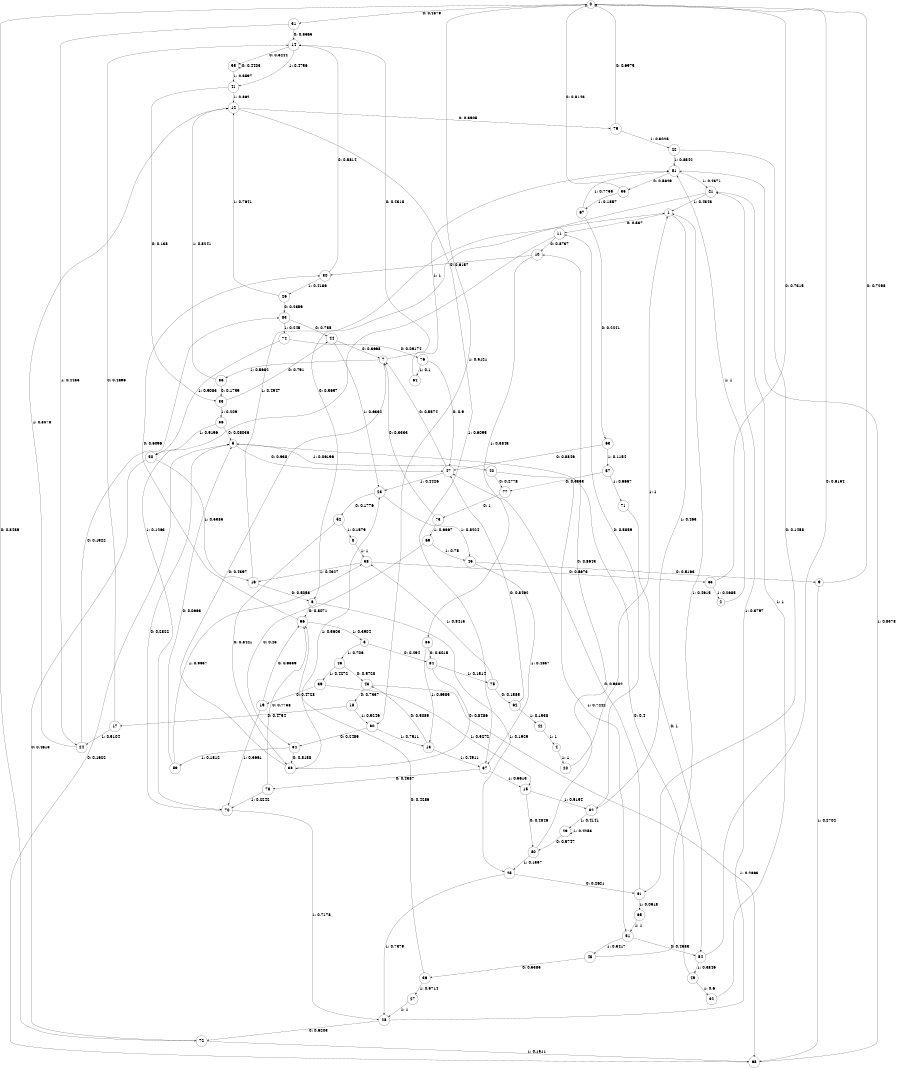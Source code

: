 digraph "ch24faceL10" {
size = "6,8.5";
ratio = "fill";
node [shape = circle];
node [fontsize = 24];
edge [fontsize = 24];
0 -> 31 [label = "0: 0.4879   "];
0 -> 60 [label = "1: 0.5121   "];
1 -> 11 [label = "0: 0.537    "];
1 -> 82 [label = "1: 0.463    "];
2 -> 81 [label = "1: 1        "];
3 -> 84 [label = "0: 0.294    "];
3 -> 46 [label = "1: 0.706    "];
4 -> 20 [label = "1: 1        "];
5 -> 47 [label = "0: 0.938    "];
5 -> 40 [label = "1: 0.06196  "];
6 -> 66 [label = "0: 0.8071   "];
6 -> 25 [label = "1: 0.1929   "];
7 -> 14 [label = "0: 0.4318   "];
7 -> 86 [label = "1: 0.5682   "];
8 -> 58 [label = "1: 1        "];
9 -> 0 [label = "0: 0.7298   "];
9 -> 68 [label = "1: 0.2702   "];
10 -> 30 [label = "0: 0.6157   "];
10 -> 85 [label = "1: 0.3843   "];
11 -> 10 [label = "0: 0.8737   "];
11 -> 70 [label = "1: 0.1263   "];
12 -> 79 [label = "0: 0.3905   "];
12 -> 37 [label = "1: 0.6095   "];
13 -> 43 [label = "0: 0.5089   "];
13 -> 37 [label = "1: 0.4911   "];
14 -> 55 [label = "0: 0.5244   "];
14 -> 41 [label = "1: 0.4756   "];
15 -> 80 [label = "0: 0.4846   "];
15 -> 82 [label = "1: 0.5154   "];
16 -> 6 [label = "0: 0.5053   "];
16 -> 1 [label = "1: 0.4947   "];
17 -> 14 [label = "0: 0.4896   "];
17 -> 24 [label = "1: 0.5104   "];
18 -> 17 [label = "0: 0.4754   "];
18 -> 60 [label = "1: 0.5246   "];
19 -> 66 [label = "0: 0.6339   "];
19 -> 70 [label = "1: 0.3661   "];
20 -> 1 [label = "1: 1        "];
21 -> 6 [label = "0: 0.5657   "];
21 -> 1 [label = "1: 0.4343   "];
22 -> 61 [label = "0: 0.1458   "];
22 -> 81 [label = "1: 0.8542   "];
23 -> 52 [label = "0: 0.1776   "];
23 -> 45 [label = "1: 0.8224   "];
24 -> 83 [label = "0: 0.1922   "];
24 -> 12 [label = "1: 0.8078   "];
25 -> 61 [label = "0: 0.2621   "];
25 -> 28 [label = "1: 0.7379   "];
26 -> 83 [label = "0: 0.2359   "];
26 -> 12 [label = "1: 0.7641   "];
27 -> 28 [label = "1: 1        "];
28 -> 72 [label = "0: 0.6203   "];
28 -> 21 [label = "1: 0.3797   "];
29 -> 80 [label = "0: 0.5747   "];
29 -> 29 [label = "1: 0.4253   "];
30 -> 14 [label = "0: 0.5814   "];
30 -> 26 [label = "1: 0.4186   "];
31 -> 14 [label = "0: 0.5565   "];
31 -> 24 [label = "1: 0.4435   "];
32 -> 21 [label = "1: 1        "];
33 -> 44 [label = "0: 0.791    "];
33 -> 56 [label = "1: 0.209    "];
34 -> 38 [label = "0: 0.8188   "];
34 -> 59 [label = "1: 0.1812   "];
35 -> 0 [label = "0: 0.8143   "];
35 -> 67 [label = "1: 0.1857   "];
36 -> 66 [label = "0: 0.4286   "];
36 -> 27 [label = "1: 0.5714   "];
37 -> 78 [label = "0: 0.4387   "];
37 -> 15 [label = "1: 0.5613   "];
38 -> 7 [label = "0: 0.4397   "];
38 -> 23 [label = "1: 0.5603   "];
39 -> 19 [label = "0: 0.4728   "];
39 -> 15 [label = "1: 0.5272   "];
40 -> 77 [label = "0: 0.2778   "];
40 -> 51 [label = "1: 0.7222   "];
41 -> 33 [label = "0: 0.138    "];
41 -> 12 [label = "1: 0.862    "];
42 -> 4 [label = "1: 1        "];
43 -> 18 [label = "0: 0.7337   "];
43 -> 68 [label = "1: 0.2663   "];
44 -> 7 [label = "0: 0.3668   "];
44 -> 23 [label = "1: 0.6332   "];
45 -> 9 [label = "0: 0.5163   "];
45 -> 37 [label = "1: 0.4837   "];
46 -> 43 [label = "0: 0.5728   "];
46 -> 39 [label = "1: 0.4272   "];
47 -> 7 [label = "0: 0.5574   "];
47 -> 23 [label = "1: 0.4426   "];
48 -> 36 [label = "0: 0.5385   "];
48 -> 1 [label = "1: 0.4615   "];
49 -> 5 [label = "0: 0.4      "];
49 -> 32 [label = "1: 0.6      "];
50 -> 72 [label = "0: 0.4615   "];
50 -> 16 [label = "1: 0.5385   "];
51 -> 54 [label = "0: 0.4583   "];
51 -> 48 [label = "1: 0.5417   "];
52 -> 38 [label = "0: 0.8421   "];
52 -> 8 [label = "1: 0.1579   "];
53 -> 0 [label = "0: 0.7315   "];
53 -> 2 [label = "1: 0.2685   "];
54 -> 0 [label = "0: 0.6154   "];
54 -> 49 [label = "1: 0.3846   "];
55 -> 55 [label = "0: 0.4403   "];
55 -> 41 [label = "1: 0.5597   "];
56 -> 5 [label = "0: 0.08036  "];
56 -> 50 [label = "1: 0.9196   "];
57 -> 77 [label = "0: 0.3333   "];
57 -> 71 [label = "1: 0.6667   "];
58 -> 53 [label = "0: 0.5673   "];
58 -> 16 [label = "1: 0.4327   "];
59 -> 5 [label = "0: 0.0663   "];
59 -> 58 [label = "1: 0.9337   "];
60 -> 34 [label = "0: 0.2489   "];
60 -> 13 [label = "1: 0.7511   "];
61 -> 47 [label = "0: 0.9382   "];
61 -> 65 [label = "1: 0.0618   "];
62 -> 47 [label = "0: 0.8462   "];
62 -> 42 [label = "1: 0.1538   "];
63 -> 47 [label = "0: 0.8846   "];
63 -> 57 [label = "1: 0.1154   "];
64 -> 81 [label = "1: 1        "];
65 -> 51 [label = "1: 1        "];
66 -> 30 [label = "0: 0.6096   "];
66 -> 3 [label = "1: 0.3904   "];
67 -> 63 [label = "0: 0.2241   "];
67 -> 81 [label = "1: 0.7759   "];
68 -> 5 [label = "0: 0.1622   "];
68 -> 81 [label = "1: 0.8378   "];
69 -> 34 [label = "0: 0.25     "];
69 -> 45 [label = "1: 0.75     "];
70 -> 5 [label = "0: 0.2822   "];
70 -> 28 [label = "1: 0.7178   "];
71 -> 54 [label = "0: 1        "];
72 -> 0 [label = "0: 0.8489   "];
72 -> 68 [label = "1: 0.1511   "];
73 -> 7 [label = "0: 0.3333   "];
73 -> 69 [label = "1: 0.6667   "];
74 -> 76 [label = "0: 0.09174  "];
74 -> 50 [label = "1: 0.9083   "];
75 -> 62 [label = "0: 0.1585   "];
75 -> 58 [label = "1: 0.8415   "];
76 -> 47 [label = "0: 0.9      "];
76 -> 64 [label = "1: 0.1      "];
77 -> 73 [label = "0: 1        "];
78 -> 66 [label = "0: 0.7758   "];
78 -> 70 [label = "1: 0.2242   "];
79 -> 0 [label = "0: 0.6975   "];
79 -> 22 [label = "1: 0.3025   "];
80 -> 10 [label = "0: 0.8643   "];
80 -> 25 [label = "1: 0.1357   "];
81 -> 35 [label = "0: 0.5629   "];
81 -> 21 [label = "1: 0.4371   "];
82 -> 11 [label = "0: 0.5859   "];
82 -> 29 [label = "1: 0.4141   "];
83 -> 44 [label = "0: 0.755    "];
83 -> 74 [label = "1: 0.245    "];
84 -> 38 [label = "0: 0.8486   "];
84 -> 75 [label = "1: 0.1514   "];
85 -> 84 [label = "0: 0.3015   "];
85 -> 13 [label = "1: 0.6985   "];
86 -> 33 [label = "0: 0.1759   "];
86 -> 12 [label = "1: 0.8241   "];
}